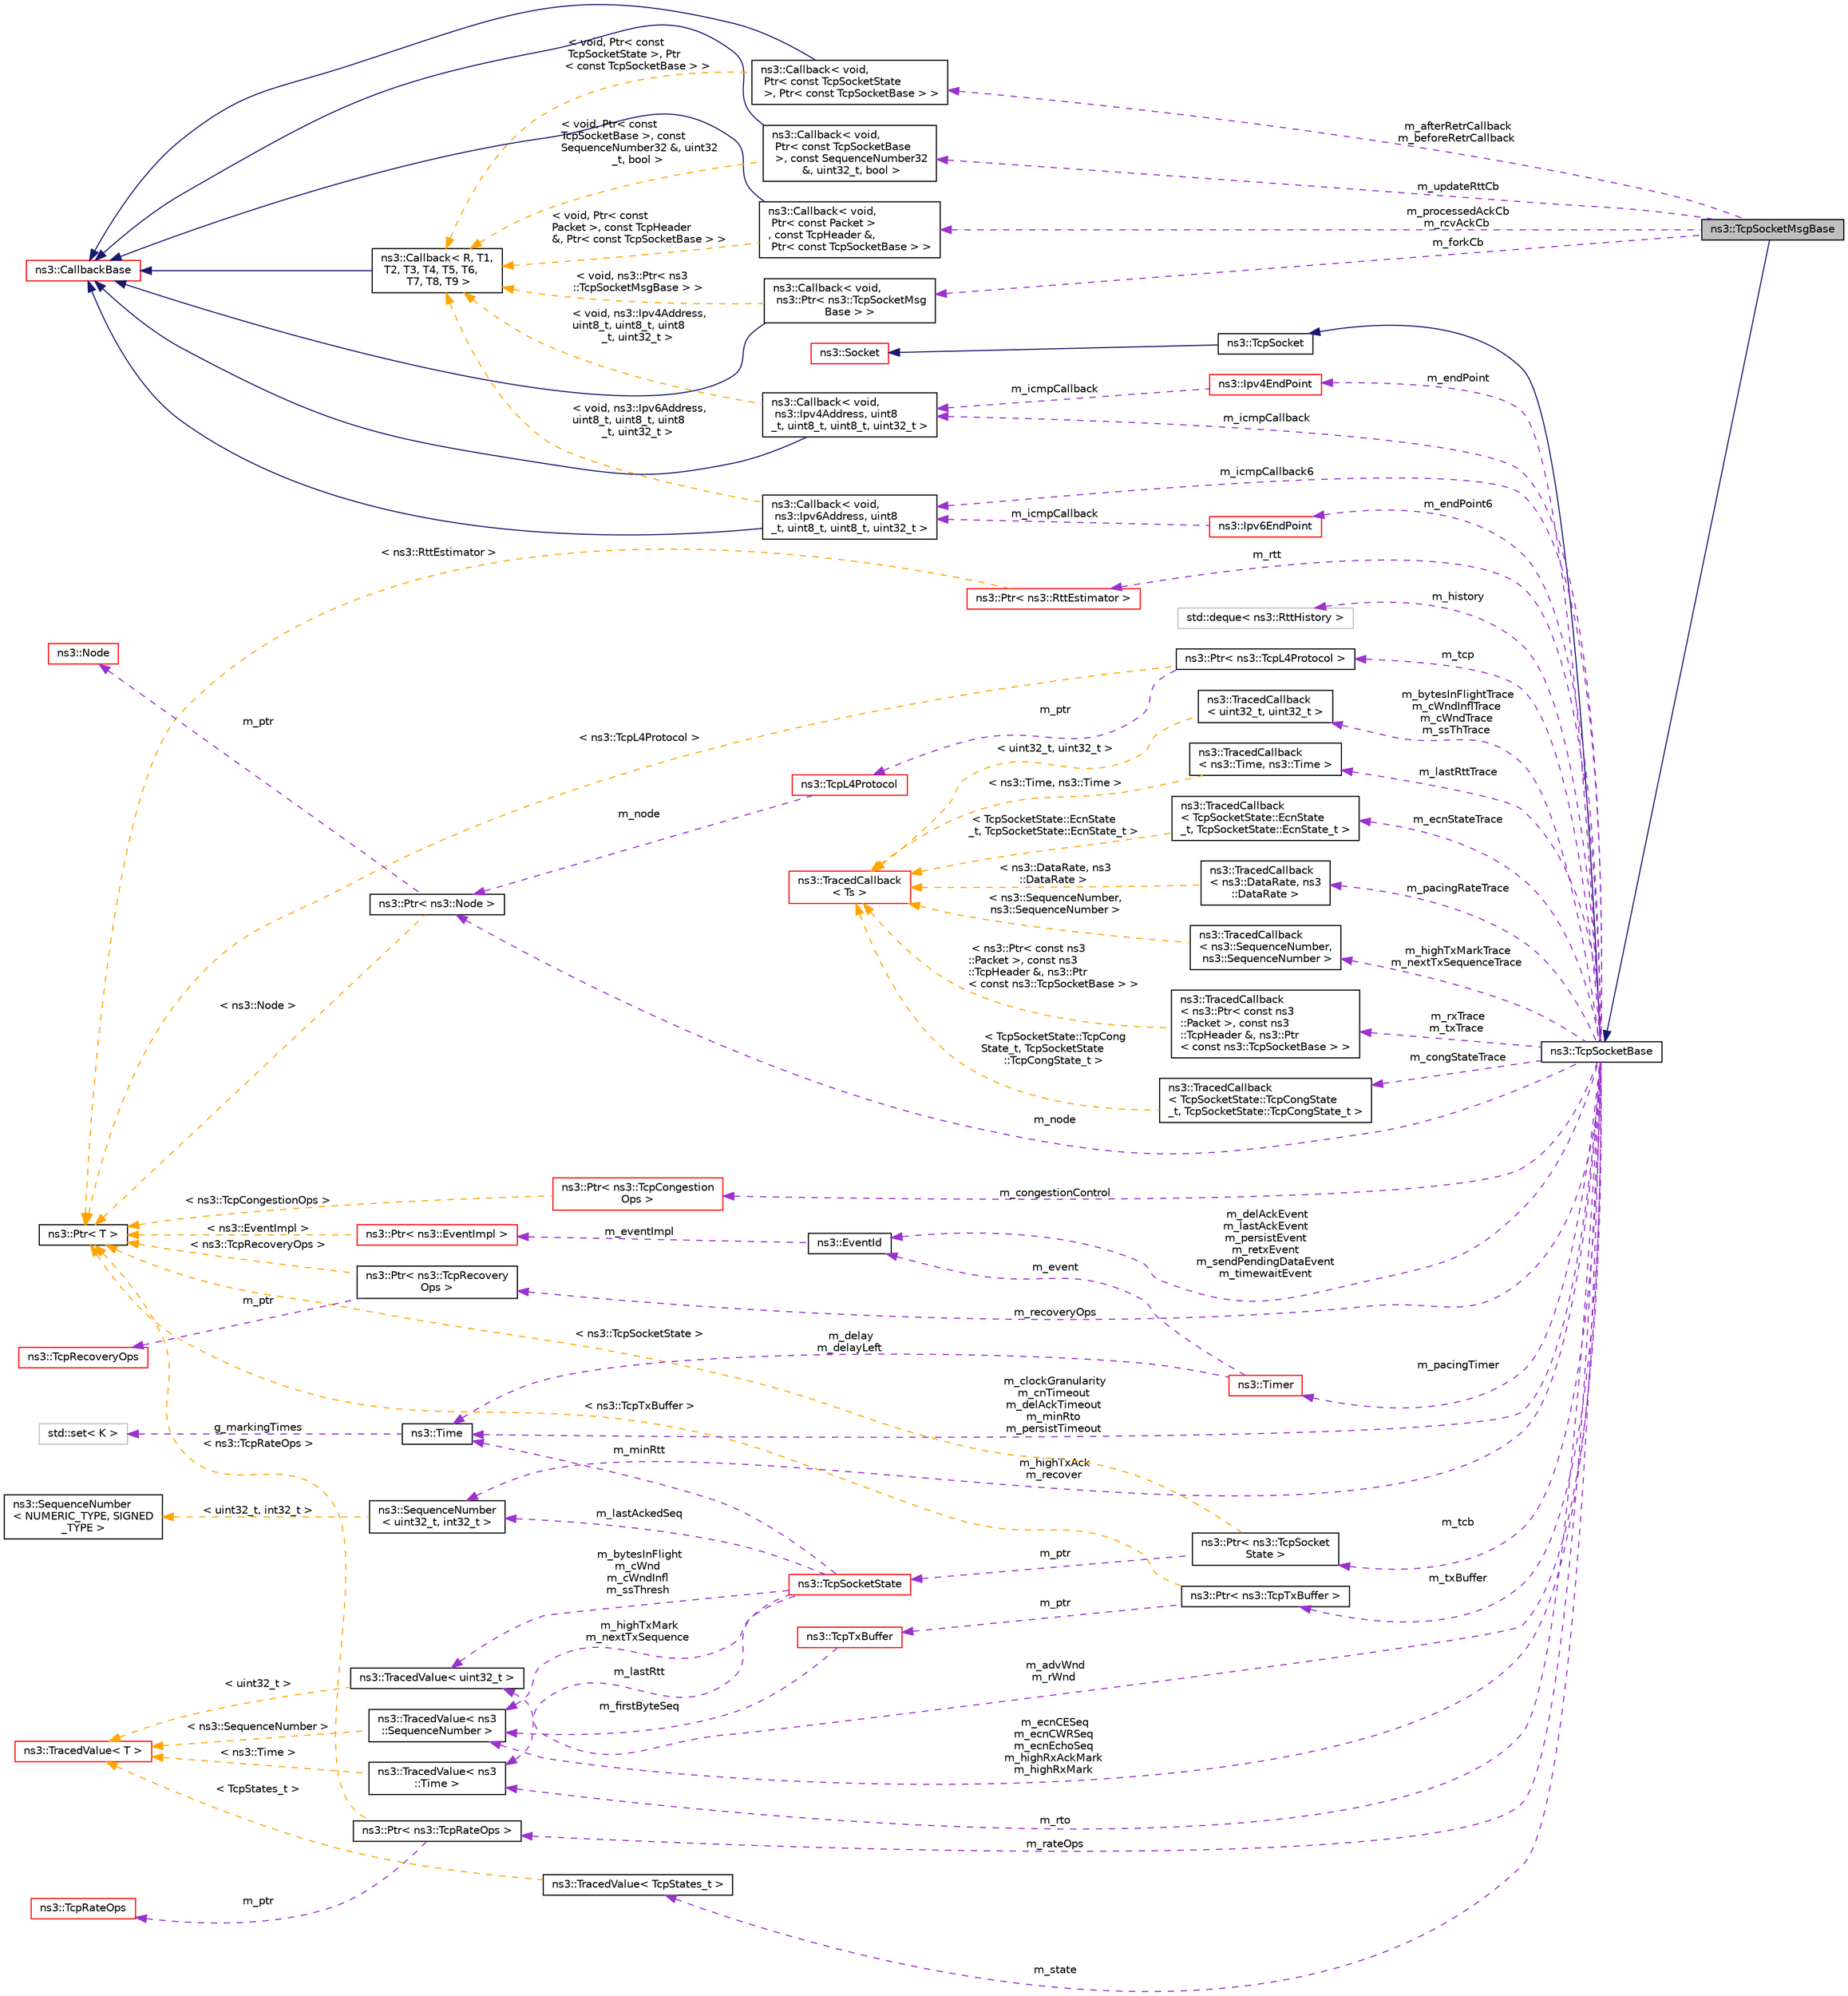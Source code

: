 digraph "ns3::TcpSocketMsgBase"
{
 // LATEX_PDF_SIZE
  edge [fontname="Helvetica",fontsize="10",labelfontname="Helvetica",labelfontsize="10"];
  node [fontname="Helvetica",fontsize="10",shape=record];
  rankdir="LR";
  Node1 [label="ns3::TcpSocketMsgBase",height=0.2,width=0.4,color="black", fillcolor="grey75", style="filled", fontcolor="black",tooltip="Class for inserting callbacks special points of the flow of TCP sockets."];
  Node2 -> Node1 [dir="back",color="midnightblue",fontsize="10",style="solid",fontname="Helvetica"];
  Node2 [label="ns3::TcpSocketBase",height=0.2,width=0.4,color="black", fillcolor="white", style="filled",URL="$classns3_1_1_tcp_socket_base.html",tooltip="A base class for implementation of a stream socket using TCP."];
  Node3 -> Node2 [dir="back",color="midnightblue",fontsize="10",style="solid",fontname="Helvetica"];
  Node3 [label="ns3::TcpSocket",height=0.2,width=0.4,color="black", fillcolor="white", style="filled",URL="$classns3_1_1_tcp_socket.html",tooltip="(abstract) base class of all TcpSockets"];
  Node4 -> Node3 [dir="back",color="midnightblue",fontsize="10",style="solid",fontname="Helvetica"];
  Node4 [label="ns3::Socket",height=0.2,width=0.4,color="red", fillcolor="white", style="filled",URL="$classns3_1_1_socket.html",tooltip="A low-level Socket API based loosely on the BSD Socket API."];
  Node25 -> Node2 [dir="back",color="darkorchid3",fontsize="10",style="dashed",label=" m_icmpCallback" ,fontname="Helvetica"];
  Node25 [label="ns3::Callback\< void,\l ns3::Ipv4Address, uint8\l_t, uint8_t, uint8_t, uint32_t \>",height=0.2,width=0.4,color="black", fillcolor="white", style="filled",URL="$classns3_1_1_callback.html",tooltip=" "];
  Node17 -> Node25 [dir="back",color="midnightblue",fontsize="10",style="solid",fontname="Helvetica"];
  Node17 [label="ns3::CallbackBase",height=0.2,width=0.4,color="red", fillcolor="white", style="filled",URL="$classns3_1_1_callback_base.html",tooltip="Base class for Callback class."];
  Node21 -> Node25 [dir="back",color="orange",fontsize="10",style="dashed",label=" \< void, ns3::Ipv4Address,\l uint8_t, uint8_t, uint8\l_t, uint32_t \>" ,fontname="Helvetica"];
  Node21 [label="ns3::Callback\< R, T1,\l T2, T3, T4, T5, T6,\l T7, T8, T9 \>",height=0.2,width=0.4,color="black", fillcolor="white", style="filled",URL="$classns3_1_1_callback.html",tooltip="Callback template class."];
  Node17 -> Node21 [dir="back",color="midnightblue",fontsize="10",style="solid",fontname="Helvetica"];
  Node26 -> Node2 [dir="back",color="darkorchid3",fontsize="10",style="dashed",label=" m_lastRttTrace" ,fontname="Helvetica"];
  Node26 [label="ns3::TracedCallback\l\< ns3::Time, ns3::Time \>",height=0.2,width=0.4,color="black", fillcolor="white", style="filled",URL="$classns3_1_1_traced_callback.html",tooltip=" "];
  Node27 -> Node26 [dir="back",color="orange",fontsize="10",style="dashed",label=" \< ns3::Time, ns3::Time \>" ,fontname="Helvetica"];
  Node27 [label="ns3::TracedCallback\l\< Ts \>",height=0.2,width=0.4,color="red", fillcolor="white", style="filled",URL="$classns3_1_1_traced_callback.html",tooltip="Forward calls to a chain of Callback."];
  Node32 -> Node2 [dir="back",color="darkorchid3",fontsize="10",style="dashed",label=" m_ecnStateTrace" ,fontname="Helvetica"];
  Node32 [label="ns3::TracedCallback\l\< TcpSocketState::EcnState\l_t, TcpSocketState::EcnState_t \>",height=0.2,width=0.4,color="black", fillcolor="white", style="filled",URL="$classns3_1_1_traced_callback.html",tooltip=" "];
  Node27 -> Node32 [dir="back",color="orange",fontsize="10",style="dashed",label=" \< TcpSocketState::EcnState\l_t, TcpSocketState::EcnState_t \>" ,fontname="Helvetica"];
  Node33 -> Node2 [dir="back",color="darkorchid3",fontsize="10",style="dashed",label=" m_pacingRateTrace" ,fontname="Helvetica"];
  Node33 [label="ns3::TracedCallback\l\< ns3::DataRate, ns3\l::DataRate \>",height=0.2,width=0.4,color="black", fillcolor="white", style="filled",URL="$classns3_1_1_traced_callback.html",tooltip=" "];
  Node27 -> Node33 [dir="back",color="orange",fontsize="10",style="dashed",label=" \< ns3::DataRate, ns3\l::DataRate \>" ,fontname="Helvetica"];
  Node34 -> Node2 [dir="back",color="darkorchid3",fontsize="10",style="dashed",label=" m_highTxAck\nm_recover" ,fontname="Helvetica"];
  Node34 [label="ns3::SequenceNumber\l\< uint32_t, int32_t \>",height=0.2,width=0.4,color="black", fillcolor="white", style="filled",URL="$classns3_1_1_sequence_number.html",tooltip=" "];
  Node35 -> Node34 [dir="back",color="orange",fontsize="10",style="dashed",label=" \< uint32_t, int32_t \>" ,fontname="Helvetica"];
  Node35 [label="ns3::SequenceNumber\l\< NUMERIC_TYPE, SIGNED\l_TYPE \>",height=0.2,width=0.4,color="black", fillcolor="white", style="filled",URL="$classns3_1_1_sequence_number.html",tooltip="Generic \"sequence number\" class."];
  Node36 -> Node2 [dir="back",color="darkorchid3",fontsize="10",style="dashed",label=" m_txBuffer" ,fontname="Helvetica"];
  Node36 [label="ns3::Ptr\< ns3::TcpTxBuffer \>",height=0.2,width=0.4,color="black", fillcolor="white", style="filled",URL="$classns3_1_1_ptr.html",tooltip=" "];
  Node37 -> Node36 [dir="back",color="darkorchid3",fontsize="10",style="dashed",label=" m_ptr" ,fontname="Helvetica"];
  Node37 [label="ns3::TcpTxBuffer",height=0.2,width=0.4,color="red", fillcolor="white", style="filled",URL="$classns3_1_1_tcp_tx_buffer.html",tooltip="Tcp sender buffer."];
  Node38 -> Node37 [dir="back",color="darkorchid3",fontsize="10",style="dashed",label=" m_firstByteSeq" ,fontname="Helvetica"];
  Node38 [label="ns3::TracedValue\< ns3\l::SequenceNumber \>",height=0.2,width=0.4,color="black", fillcolor="white", style="filled",URL="$classns3_1_1_traced_value.html",tooltip=" "];
  Node39 -> Node38 [dir="back",color="orange",fontsize="10",style="dashed",label=" \< ns3::SequenceNumber \>" ,fontname="Helvetica"];
  Node39 [label="ns3::TracedValue\< T \>",height=0.2,width=0.4,color="red", fillcolor="white", style="filled",URL="$classns3_1_1_traced_value.html",tooltip="Trace classes with value semantics."];
  Node14 -> Node36 [dir="back",color="orange",fontsize="10",style="dashed",label=" \< ns3::TcpTxBuffer \>" ,fontname="Helvetica"];
  Node14 [label="ns3::Ptr\< T \>",height=0.2,width=0.4,color="black", fillcolor="white", style="filled",URL="$classns3_1_1_ptr.html",tooltip="Smart pointer class similar to boost::intrusive_ptr."];
  Node67 -> Node2 [dir="back",color="darkorchid3",fontsize="10",style="dashed",label=" m_tcb" ,fontname="Helvetica"];
  Node67 [label="ns3::Ptr\< ns3::TcpSocket\lState \>",height=0.2,width=0.4,color="black", fillcolor="white", style="filled",URL="$classns3_1_1_ptr.html",tooltip=" "];
  Node68 -> Node67 [dir="back",color="darkorchid3",fontsize="10",style="dashed",label=" m_ptr" ,fontname="Helvetica"];
  Node68 [label="ns3::TcpSocketState",height=0.2,width=0.4,color="red", fillcolor="white", style="filled",URL="$classns3_1_1_tcp_socket_state.html",tooltip="Data structure that records the congestion state of a connection."];
  Node34 -> Node68 [dir="back",color="darkorchid3",fontsize="10",style="dashed",label=" m_lastAckedSeq" ,fontname="Helvetica"];
  Node76 -> Node68 [dir="back",color="darkorchid3",fontsize="10",style="dashed",label=" m_lastRtt" ,fontname="Helvetica"];
  Node76 [label="ns3::TracedValue\< ns3\l::Time \>",height=0.2,width=0.4,color="black", fillcolor="white", style="filled",URL="$classns3_1_1_traced_value.html",tooltip=" "];
  Node39 -> Node76 [dir="back",color="orange",fontsize="10",style="dashed",label=" \< ns3::Time \>" ,fontname="Helvetica"];
  Node38 -> Node68 [dir="back",color="darkorchid3",fontsize="10",style="dashed",label=" m_highTxMark\nm_nextTxSequence" ,fontname="Helvetica"];
  Node45 -> Node68 [dir="back",color="darkorchid3",fontsize="10",style="dashed",label=" m_minRtt" ,fontname="Helvetica"];
  Node45 [label="ns3::Time",height=0.2,width=0.4,color="black", fillcolor="white", style="filled",URL="$classns3_1_1_time.html",tooltip="Simulation virtual time values and global simulation resolution."];
  Node46 -> Node45 [dir="back",color="darkorchid3",fontsize="10",style="dashed",label=" g_markingTimes" ,fontname="Helvetica"];
  Node46 [label="std::set\< K \>",height=0.2,width=0.4,color="grey75", fillcolor="white", style="filled",tooltip=" "];
  Node80 -> Node68 [dir="back",color="darkorchid3",fontsize="10",style="dashed",label=" m_bytesInFlight\nm_cWnd\nm_cWndInfl\nm_ssThresh" ,fontname="Helvetica"];
  Node80 [label="ns3::TracedValue\< uint32_t \>",height=0.2,width=0.4,color="black", fillcolor="white", style="filled",URL="$classns3_1_1_traced_value.html",tooltip=" "];
  Node39 -> Node80 [dir="back",color="orange",fontsize="10",style="dashed",label=" \< uint32_t \>" ,fontname="Helvetica"];
  Node14 -> Node67 [dir="back",color="orange",fontsize="10",style="dashed",label=" \< ns3::TcpSocketState \>" ,fontname="Helvetica"];
  Node81 -> Node2 [dir="back",color="darkorchid3",fontsize="10",style="dashed",label=" m_state" ,fontname="Helvetica"];
  Node81 [label="ns3::TracedValue\< TcpStates_t \>",height=0.2,width=0.4,color="black", fillcolor="white", style="filled",URL="$classns3_1_1_traced_value.html",tooltip=" "];
  Node39 -> Node81 [dir="back",color="orange",fontsize="10",style="dashed",label=" \< TcpStates_t \>" ,fontname="Helvetica"];
  Node82 -> Node2 [dir="back",color="darkorchid3",fontsize="10",style="dashed",label=" m_node" ,fontname="Helvetica"];
  Node82 [label="ns3::Ptr\< ns3::Node \>",height=0.2,width=0.4,color="black", fillcolor="white", style="filled",URL="$classns3_1_1_ptr.html",tooltip=" "];
  Node83 -> Node82 [dir="back",color="darkorchid3",fontsize="10",style="dashed",label=" m_ptr" ,fontname="Helvetica"];
  Node83 [label="ns3::Node",height=0.2,width=0.4,color="red", fillcolor="white", style="filled",URL="$classns3_1_1_node.html",tooltip="A network Node."];
  Node14 -> Node82 [dir="back",color="orange",fontsize="10",style="dashed",label=" \< ns3::Node \>" ,fontname="Helvetica"];
  Node87 -> Node2 [dir="back",color="darkorchid3",fontsize="10",style="dashed",label=" m_delAckEvent\nm_lastAckEvent\nm_persistEvent\nm_retxEvent\nm_sendPendingDataEvent\nm_timewaitEvent" ,fontname="Helvetica"];
  Node87 [label="ns3::EventId",height=0.2,width=0.4,color="black", fillcolor="white", style="filled",URL="$classns3_1_1_event_id.html",tooltip="An identifier for simulation events."];
  Node88 -> Node87 [dir="back",color="darkorchid3",fontsize="10",style="dashed",label=" m_eventImpl" ,fontname="Helvetica"];
  Node88 [label="ns3::Ptr\< ns3::EventImpl \>",height=0.2,width=0.4,color="red", fillcolor="white", style="filled",URL="$classns3_1_1_ptr.html",tooltip=" "];
  Node14 -> Node88 [dir="back",color="orange",fontsize="10",style="dashed",label=" \< ns3::EventImpl \>" ,fontname="Helvetica"];
  Node38 -> Node2 [dir="back",color="darkorchid3",fontsize="10",style="dashed",label=" m_ecnCESeq\nm_ecnCWRSeq\nm_ecnEchoSeq\nm_highRxAckMark\nm_highRxMark" ,fontname="Helvetica"];
  Node76 -> Node2 [dir="back",color="darkorchid3",fontsize="10",style="dashed",label=" m_rto" ,fontname="Helvetica"];
  Node105 -> Node2 [dir="back",color="darkorchid3",fontsize="10",style="dashed",label=" m_highTxMarkTrace\nm_nextTxSequenceTrace" ,fontname="Helvetica"];
  Node105 [label="ns3::TracedCallback\l\< ns3::SequenceNumber,\l ns3::SequenceNumber \>",height=0.2,width=0.4,color="black", fillcolor="white", style="filled",URL="$classns3_1_1_traced_callback.html",tooltip=" "];
  Node27 -> Node105 [dir="back",color="orange",fontsize="10",style="dashed",label=" \< ns3::SequenceNumber,\l ns3::SequenceNumber \>" ,fontname="Helvetica"];
  Node106 -> Node2 [dir="back",color="darkorchid3",fontsize="10",style="dashed",label=" m_rxTrace\nm_txTrace" ,fontname="Helvetica"];
  Node106 [label="ns3::TracedCallback\l\< ns3::Ptr\< const ns3\l::Packet \>, const ns3\l::TcpHeader &, ns3::Ptr\l\< const ns3::TcpSocketBase \> \>",height=0.2,width=0.4,color="black", fillcolor="white", style="filled",URL="$classns3_1_1_traced_callback.html",tooltip=" "];
  Node27 -> Node106 [dir="back",color="orange",fontsize="10",style="dashed",label=" \< ns3::Ptr\< const ns3\l::Packet \>, const ns3\l::TcpHeader &, ns3::Ptr\l\< const ns3::TcpSocketBase \> \>" ,fontname="Helvetica"];
  Node107 -> Node2 [dir="back",color="darkorchid3",fontsize="10",style="dashed",label=" m_recoveryOps" ,fontname="Helvetica"];
  Node107 [label="ns3::Ptr\< ns3::TcpRecovery\lOps \>",height=0.2,width=0.4,color="black", fillcolor="white", style="filled",URL="$classns3_1_1_ptr.html",tooltip=" "];
  Node108 -> Node107 [dir="back",color="darkorchid3",fontsize="10",style="dashed",label=" m_ptr" ,fontname="Helvetica"];
  Node108 [label="ns3::TcpRecoveryOps",height=0.2,width=0.4,color="red", fillcolor="white", style="filled",URL="$classns3_1_1_tcp_recovery_ops.html",tooltip="recovery abstract class"];
  Node14 -> Node107 [dir="back",color="orange",fontsize="10",style="dashed",label=" \< ns3::TcpRecoveryOps \>" ,fontname="Helvetica"];
  Node45 -> Node2 [dir="back",color="darkorchid3",fontsize="10",style="dashed",label=" m_clockGranularity\nm_cnTimeout\nm_delAckTimeout\nm_minRto\nm_persistTimeout" ,fontname="Helvetica"];
  Node109 -> Node2 [dir="back",color="darkorchid3",fontsize="10",style="dashed",label=" m_tcp" ,fontname="Helvetica"];
  Node109 [label="ns3::Ptr\< ns3::TcpL4Protocol \>",height=0.2,width=0.4,color="black", fillcolor="white", style="filled",URL="$classns3_1_1_ptr.html",tooltip=" "];
  Node110 -> Node109 [dir="back",color="darkorchid3",fontsize="10",style="dashed",label=" m_ptr" ,fontname="Helvetica"];
  Node110 [label="ns3::TcpL4Protocol",height=0.2,width=0.4,color="red", fillcolor="white", style="filled",URL="$classns3_1_1_tcp_l4_protocol.html",tooltip="TCP socket creation and multiplexing/demultiplexing."];
  Node82 -> Node110 [dir="back",color="darkorchid3",fontsize="10",style="dashed",label=" m_node" ,fontname="Helvetica"];
  Node14 -> Node109 [dir="back",color="orange",fontsize="10",style="dashed",label=" \< ns3::TcpL4Protocol \>" ,fontname="Helvetica"];
  Node127 -> Node2 [dir="back",color="darkorchid3",fontsize="10",style="dashed",label=" m_rateOps" ,fontname="Helvetica"];
  Node127 [label="ns3::Ptr\< ns3::TcpRateOps \>",height=0.2,width=0.4,color="black", fillcolor="white", style="filled",URL="$classns3_1_1_ptr.html",tooltip=" "];
  Node128 -> Node127 [dir="back",color="darkorchid3",fontsize="10",style="dashed",label=" m_ptr" ,fontname="Helvetica"];
  Node128 [label="ns3::TcpRateOps",height=0.2,width=0.4,color="red", fillcolor="white", style="filled",URL="$classns3_1_1_tcp_rate_ops.html",tooltip="Interface for all operations that involve a Rate monitoring for TCP."];
  Node14 -> Node127 [dir="back",color="orange",fontsize="10",style="dashed",label=" \< ns3::TcpRateOps \>" ,fontname="Helvetica"];
  Node129 -> Node2 [dir="back",color="darkorchid3",fontsize="10",style="dashed",label=" m_rtt" ,fontname="Helvetica"];
  Node129 [label="ns3::Ptr\< ns3::RttEstimator \>",height=0.2,width=0.4,color="red", fillcolor="white", style="filled",URL="$classns3_1_1_ptr.html",tooltip=" "];
  Node14 -> Node129 [dir="back",color="orange",fontsize="10",style="dashed",label=" \< ns3::RttEstimator \>" ,fontname="Helvetica"];
  Node131 -> Node2 [dir="back",color="darkorchid3",fontsize="10",style="dashed",label=" m_history" ,fontname="Helvetica"];
  Node131 [label="std::deque\< ns3::RttHistory \>",height=0.2,width=0.4,color="grey75", fillcolor="white", style="filled",tooltip=" "];
  Node134 -> Node2 [dir="back",color="darkorchid3",fontsize="10",style="dashed",label=" m_congStateTrace" ,fontname="Helvetica"];
  Node134 [label="ns3::TracedCallback\l\< TcpSocketState::TcpCongState\l_t, TcpSocketState::TcpCongState_t \>",height=0.2,width=0.4,color="black", fillcolor="white", style="filled",URL="$classns3_1_1_traced_callback.html",tooltip=" "];
  Node27 -> Node134 [dir="back",color="orange",fontsize="10",style="dashed",label=" \< TcpSocketState::TcpCong\lState_t, TcpSocketState\l::TcpCongState_t \>" ,fontname="Helvetica"];
  Node135 -> Node2 [dir="back",color="darkorchid3",fontsize="10",style="dashed",label=" m_congestionControl" ,fontname="Helvetica"];
  Node135 [label="ns3::Ptr\< ns3::TcpCongestion\lOps \>",height=0.2,width=0.4,color="red", fillcolor="white", style="filled",URL="$classns3_1_1_ptr.html",tooltip=" "];
  Node14 -> Node135 [dir="back",color="orange",fontsize="10",style="dashed",label=" \< ns3::TcpCongestionOps \>" ,fontname="Helvetica"];
  Node124 -> Node2 [dir="back",color="darkorchid3",fontsize="10",style="dashed",label=" m_endPoint" ,fontname="Helvetica"];
  Node124 [label="ns3::Ipv4EndPoint",height=0.2,width=0.4,color="red", fillcolor="white", style="filled",URL="$classns3_1_1_ipv4_end_point.html",tooltip="A representation of an internet endpoint/connection."];
  Node25 -> Node124 [dir="back",color="darkorchid3",fontsize="10",style="dashed",label=" m_icmpCallback" ,fontname="Helvetica"];
  Node137 -> Node2 [dir="back",color="darkorchid3",fontsize="10",style="dashed",label=" m_pacingTimer" ,fontname="Helvetica"];
  Node137 [label="ns3::Timer",height=0.2,width=0.4,color="red", fillcolor="white", style="filled",URL="$classns3_1_1_timer.html",tooltip="A simple virtual Timer class."];
  Node87 -> Node137 [dir="back",color="darkorchid3",fontsize="10",style="dashed",label=" m_event" ,fontname="Helvetica"];
  Node45 -> Node137 [dir="back",color="darkorchid3",fontsize="10",style="dashed",label=" m_delay\nm_delayLeft" ,fontname="Helvetica"];
  Node117 -> Node2 [dir="back",color="darkorchid3",fontsize="10",style="dashed",label=" m_icmpCallback6" ,fontname="Helvetica"];
  Node117 [label="ns3::Callback\< void,\l ns3::Ipv6Address, uint8\l_t, uint8_t, uint8_t, uint32_t \>",height=0.2,width=0.4,color="black", fillcolor="white", style="filled",URL="$classns3_1_1_callback.html",tooltip=" "];
  Node17 -> Node117 [dir="back",color="midnightblue",fontsize="10",style="solid",fontname="Helvetica"];
  Node21 -> Node117 [dir="back",color="orange",fontsize="10",style="dashed",label=" \< void, ns3::Ipv6Address,\l uint8_t, uint8_t, uint8\l_t, uint32_t \>" ,fontname="Helvetica"];
  Node114 -> Node2 [dir="back",color="darkorchid3",fontsize="10",style="dashed",label=" m_endPoint6" ,fontname="Helvetica"];
  Node114 [label="ns3::Ipv6EndPoint",height=0.2,width=0.4,color="red", fillcolor="white", style="filled",URL="$classns3_1_1_ipv6_end_point.html",tooltip="A representation of an IPv6 endpoint/connection."];
  Node117 -> Node114 [dir="back",color="darkorchid3",fontsize="10",style="dashed",label=" m_icmpCallback" ,fontname="Helvetica"];
  Node139 -> Node2 [dir="back",color="darkorchid3",fontsize="10",style="dashed",label=" m_bytesInFlightTrace\nm_cWndInflTrace\nm_cWndTrace\nm_ssThTrace" ,fontname="Helvetica"];
  Node139 [label="ns3::TracedCallback\l\< uint32_t, uint32_t \>",height=0.2,width=0.4,color="black", fillcolor="white", style="filled",URL="$classns3_1_1_traced_callback.html",tooltip=" "];
  Node27 -> Node139 [dir="back",color="orange",fontsize="10",style="dashed",label=" \< uint32_t, uint32_t \>" ,fontname="Helvetica"];
  Node80 -> Node2 [dir="back",color="darkorchid3",fontsize="10",style="dashed",label=" m_advWnd\nm_rWnd" ,fontname="Helvetica"];
  Node140 -> Node1 [dir="back",color="darkorchid3",fontsize="10",style="dashed",label=" m_updateRttCb" ,fontname="Helvetica"];
  Node140 [label="ns3::Callback\< void,\l Ptr\< const TcpSocketBase\l \>, const SequenceNumber32\l &, uint32_t, bool \>",height=0.2,width=0.4,color="black", fillcolor="white", style="filled",URL="$classns3_1_1_callback.html",tooltip=" "];
  Node17 -> Node140 [dir="back",color="midnightblue",fontsize="10",style="solid",fontname="Helvetica"];
  Node21 -> Node140 [dir="back",color="orange",fontsize="10",style="dashed",label=" \< void, Ptr\< const\l TcpSocketBase \>, const\l SequenceNumber32 &, uint32\l_t, bool \>" ,fontname="Helvetica"];
  Node141 -> Node1 [dir="back",color="darkorchid3",fontsize="10",style="dashed",label=" m_processedAckCb\nm_rcvAckCb" ,fontname="Helvetica"];
  Node141 [label="ns3::Callback\< void,\l Ptr\< const Packet \>\l, const TcpHeader &,\l Ptr\< const TcpSocketBase \> \>",height=0.2,width=0.4,color="black", fillcolor="white", style="filled",URL="$classns3_1_1_callback.html",tooltip=" "];
  Node17 -> Node141 [dir="back",color="midnightblue",fontsize="10",style="solid",fontname="Helvetica"];
  Node21 -> Node141 [dir="back",color="orange",fontsize="10",style="dashed",label=" \< void, Ptr\< const\l Packet \>, const TcpHeader\l &, Ptr\< const TcpSocketBase \> \>" ,fontname="Helvetica"];
  Node142 -> Node1 [dir="back",color="darkorchid3",fontsize="10",style="dashed",label=" m_forkCb" ,fontname="Helvetica"];
  Node142 [label="ns3::Callback\< void,\l ns3::Ptr\< ns3::TcpSocketMsg\lBase \> \>",height=0.2,width=0.4,color="black", fillcolor="white", style="filled",URL="$classns3_1_1_callback.html",tooltip=" "];
  Node17 -> Node142 [dir="back",color="midnightblue",fontsize="10",style="solid",fontname="Helvetica"];
  Node21 -> Node142 [dir="back",color="orange",fontsize="10",style="dashed",label=" \< void, ns3::Ptr\< ns3\l::TcpSocketMsgBase \> \>" ,fontname="Helvetica"];
  Node143 -> Node1 [dir="back",color="darkorchid3",fontsize="10",style="dashed",label=" m_afterRetrCallback\nm_beforeRetrCallback" ,fontname="Helvetica"];
  Node143 [label="ns3::Callback\< void,\l Ptr\< const TcpSocketState\l \>, Ptr\< const TcpSocketBase \> \>",height=0.2,width=0.4,color="black", fillcolor="white", style="filled",URL="$classns3_1_1_callback.html",tooltip=" "];
  Node17 -> Node143 [dir="back",color="midnightblue",fontsize="10",style="solid",fontname="Helvetica"];
  Node21 -> Node143 [dir="back",color="orange",fontsize="10",style="dashed",label=" \< void, Ptr\< const\l TcpSocketState \>, Ptr\l\< const TcpSocketBase \> \>" ,fontname="Helvetica"];
}
